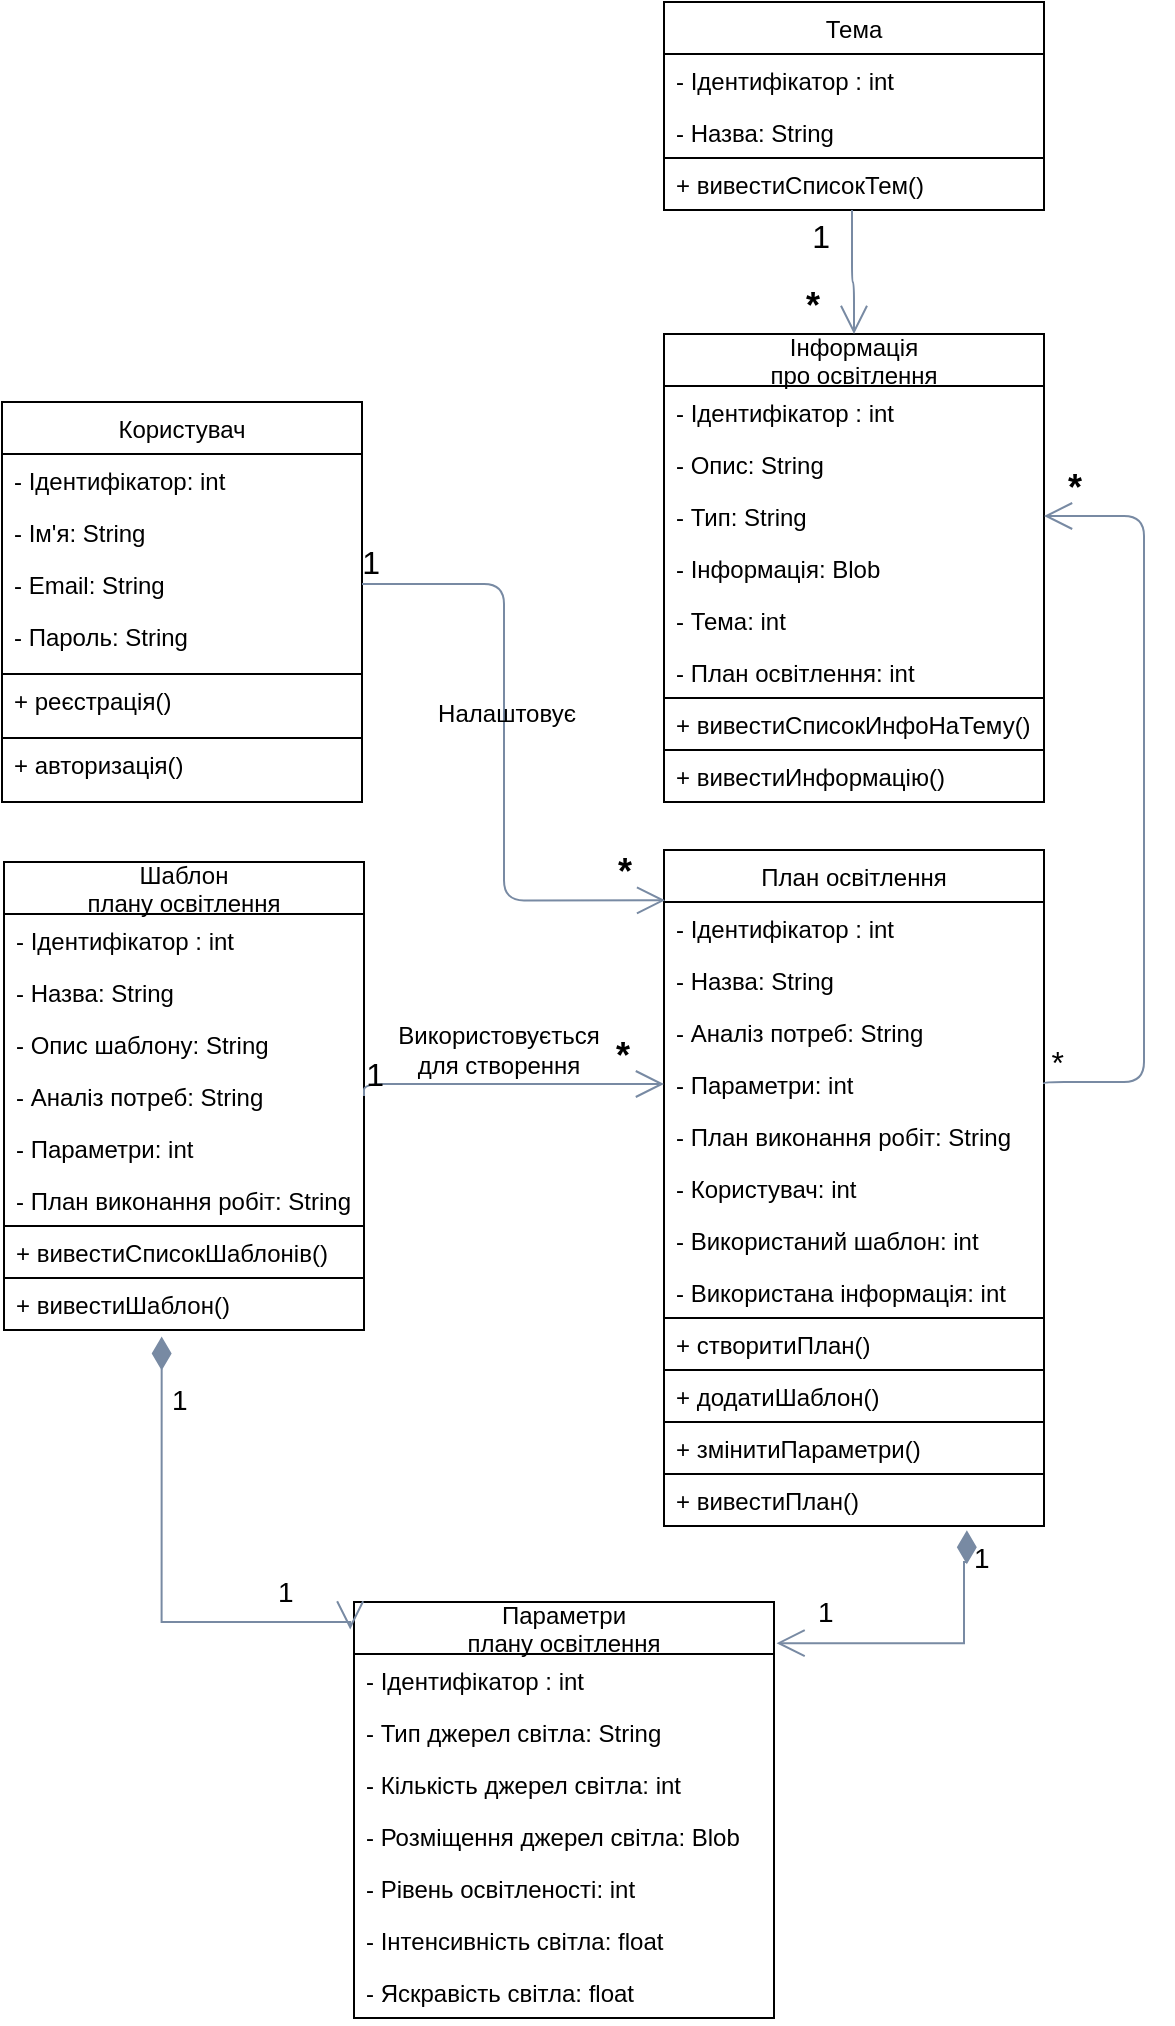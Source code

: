<mxfile version="18.1.3" type="device"><diagram id="mCyr1kptdM3YggUfpTlr" name="Page-1"><mxGraphModel dx="1103" dy="2892" grid="1" gridSize="10" guides="1" tooltips="1" connect="1" arrows="1" fold="1" page="1" pageScale="1" pageWidth="850" pageHeight="1100" math="0" shadow="0"><root><mxCell id="0"/><mxCell id="1" parent="0"/><mxCell id="kBb_zyZONv44X_FsZzfo-1" value="Користувач" style="swimlane;fontStyle=0;childLayout=stackLayout;horizontal=1;startSize=26;fillColor=none;horizontalStack=0;resizeParent=1;resizeParentMax=0;resizeLast=0;collapsible=1;marginBottom=0;labelBackgroundColor=none;strokeColor=#000000;fontColor=#000000;labelBorderColor=none;fontSize=12;" parent="1" vertex="1"><mxGeometry x="39" y="-970" width="180" height="200" as="geometry"><mxRectangle x="39" y="-940" width="100" height="26" as="alternateBounds"/></mxGeometry></mxCell><mxCell id="vPxxMTzuVtWgM0vGHlN2-1" value="- Ідентифікатор: int" style="text;strokeColor=none;fillColor=none;align=left;verticalAlign=top;spacingLeft=4;spacingRight=4;overflow=hidden;rotatable=0;points=[[0,0.5],[1,0.5]];portConstraint=eastwest;labelBackgroundColor=none;fontColor=#000000;labelBorderColor=none;" vertex="1" parent="kBb_zyZONv44X_FsZzfo-1"><mxGeometry y="26" width="180" height="26" as="geometry"/></mxCell><mxCell id="kBb_zyZONv44X_FsZzfo-2" value="- Ім'я: String" style="text;strokeColor=none;fillColor=none;align=left;verticalAlign=top;spacingLeft=4;spacingRight=4;overflow=hidden;rotatable=0;points=[[0,0.5],[1,0.5]];portConstraint=eastwest;labelBackgroundColor=none;fontColor=#000000;labelBorderColor=none;" parent="kBb_zyZONv44X_FsZzfo-1" vertex="1"><mxGeometry y="52" width="180" height="26" as="geometry"/></mxCell><mxCell id="kBb_zyZONv44X_FsZzfo-18" value="- Email: String" style="text;strokeColor=none;fillColor=none;align=left;verticalAlign=top;spacingLeft=4;spacingRight=4;overflow=hidden;rotatable=0;points=[[0,0.5],[1,0.5]];portConstraint=eastwest;labelBackgroundColor=none;fontColor=#000000;labelBorderColor=none;" parent="kBb_zyZONv44X_FsZzfo-1" vertex="1"><mxGeometry y="78" width="180" height="26" as="geometry"/></mxCell><mxCell id="kBb_zyZONv44X_FsZzfo-3" value="- Пароль: String" style="text;strokeColor=none;fillColor=none;align=left;verticalAlign=top;spacingLeft=4;spacingRight=4;overflow=hidden;rotatable=0;points=[[0,0.5],[1,0.5]];portConstraint=eastwest;labelBackgroundColor=none;fontColor=#000000;labelBorderColor=none;" parent="kBb_zyZONv44X_FsZzfo-1" vertex="1"><mxGeometry y="104" width="180" height="32" as="geometry"/></mxCell><mxCell id="tKEXP2uD-NA2QG5ewY0W-3" value="+ реєстрація()" style="text;strokeColor=default;fillColor=none;align=left;verticalAlign=top;spacingLeft=4;spacingRight=4;overflow=hidden;rotatable=0;points=[[0,0.5],[1,0.5]];portConstraint=eastwest;labelBackgroundColor=none;fontColor=#000000;labelBorderColor=none;" parent="kBb_zyZONv44X_FsZzfo-1" vertex="1"><mxGeometry y="136" width="180" height="32" as="geometry"/></mxCell><mxCell id="tKEXP2uD-NA2QG5ewY0W-4" value="+ авторизація()" style="text;strokeColor=none;fillColor=none;align=left;verticalAlign=top;spacingLeft=4;spacingRight=4;overflow=hidden;rotatable=0;points=[[0,0.5],[1,0.5]];portConstraint=eastwest;labelBackgroundColor=none;fontColor=#000000;labelBorderColor=none;fontSize=12;" parent="kBb_zyZONv44X_FsZzfo-1" vertex="1"><mxGeometry y="168" width="180" height="32" as="geometry"/></mxCell><mxCell id="kBb_zyZONv44X_FsZzfo-8" value="Тема" style="swimlane;fontStyle=0;childLayout=stackLayout;horizontal=1;startSize=26;fillColor=none;horizontalStack=0;resizeParent=1;resizeParentMax=0;resizeLast=0;collapsible=1;marginBottom=0;labelBackgroundColor=none;strokeColor=#000000;fontColor=#000000;labelBorderColor=none;" parent="1" vertex="1"><mxGeometry x="370" y="-1170" width="190" height="104" as="geometry"/></mxCell><mxCell id="vPxxMTzuVtWgM0vGHlN2-6" value="- Ідентифікатор : int" style="text;strokeColor=none;fillColor=none;align=left;verticalAlign=top;spacingLeft=4;spacingRight=4;overflow=hidden;rotatable=0;points=[[0,0.5],[1,0.5]];portConstraint=eastwest;labelBackgroundColor=none;fontColor=#000000;labelBorderColor=none;" vertex="1" parent="kBb_zyZONv44X_FsZzfo-8"><mxGeometry y="26" width="190" height="26" as="geometry"/></mxCell><mxCell id="kBb_zyZONv44X_FsZzfo-9" value="- Назва: String" style="text;strokeColor=none;fillColor=none;align=left;verticalAlign=top;spacingLeft=4;spacingRight=4;overflow=hidden;rotatable=0;points=[[0,0.5],[1,0.5]];portConstraint=eastwest;labelBackgroundColor=none;fontColor=#000000;labelBorderColor=none;" parent="kBb_zyZONv44X_FsZzfo-8" vertex="1"><mxGeometry y="52" width="190" height="26" as="geometry"/></mxCell><mxCell id="tKEXP2uD-NA2QG5ewY0W-10" value="+ вивестиСписокТем()" style="text;strokeColor=default;fillColor=none;align=left;verticalAlign=top;spacingLeft=4;spacingRight=4;overflow=hidden;rotatable=0;points=[[0,0.5],[1,0.5]];portConstraint=eastwest;labelBackgroundColor=none;fontColor=#000000;labelBorderColor=none;" parent="kBb_zyZONv44X_FsZzfo-8" vertex="1"><mxGeometry y="78" width="190" height="26" as="geometry"/></mxCell><mxCell id="kBb_zyZONv44X_FsZzfo-12" value="Інформація&#10;про освітлення" style="swimlane;fontStyle=0;childLayout=stackLayout;horizontal=1;startSize=26;fillColor=none;horizontalStack=0;resizeParent=1;resizeParentMax=0;resizeLast=0;collapsible=1;marginBottom=0;labelBackgroundColor=none;strokeColor=#000000;fontColor=#000000;labelBorderColor=none;" parent="1" vertex="1"><mxGeometry x="370" y="-1004" width="190" height="234" as="geometry"/></mxCell><mxCell id="vPxxMTzuVtWgM0vGHlN2-5" value="- Ідентифікатор : int" style="text;strokeColor=none;fillColor=none;align=left;verticalAlign=top;spacingLeft=4;spacingRight=4;overflow=hidden;rotatable=0;points=[[0,0.5],[1,0.5]];portConstraint=eastwest;labelBackgroundColor=none;fontColor=#000000;labelBorderColor=none;" vertex="1" parent="kBb_zyZONv44X_FsZzfo-12"><mxGeometry y="26" width="190" height="26" as="geometry"/></mxCell><mxCell id="kBb_zyZONv44X_FsZzfo-13" value="- Опис: String" style="text;strokeColor=none;fillColor=none;align=left;verticalAlign=top;spacingLeft=4;spacingRight=4;overflow=hidden;rotatable=0;points=[[0,0.5],[1,0.5]];portConstraint=eastwest;labelBackgroundColor=none;fontColor=#000000;labelBorderColor=none;" parent="kBb_zyZONv44X_FsZzfo-12" vertex="1"><mxGeometry y="52" width="190" height="26" as="geometry"/></mxCell><mxCell id="kBb_zyZONv44X_FsZzfo-14" value="- Тип: String" style="text;strokeColor=none;fillColor=none;align=left;verticalAlign=top;spacingLeft=4;spacingRight=4;overflow=hidden;rotatable=0;points=[[0,0.5],[1,0.5]];portConstraint=eastwest;labelBackgroundColor=none;fontColor=#000000;labelBorderColor=none;" parent="kBb_zyZONv44X_FsZzfo-12" vertex="1"><mxGeometry y="78" width="190" height="26" as="geometry"/></mxCell><mxCell id="kBb_zyZONv44X_FsZzfo-17" value="- Інформація: Blob" style="text;strokeColor=none;fillColor=none;align=left;verticalAlign=top;spacingLeft=4;spacingRight=4;overflow=hidden;rotatable=0;points=[[0,0.5],[1,0.5]];portConstraint=eastwest;labelBackgroundColor=none;fontColor=#000000;labelBorderColor=none;" parent="kBb_zyZONv44X_FsZzfo-12" vertex="1"><mxGeometry y="104" width="190" height="26" as="geometry"/></mxCell><mxCell id="K3tx2_nkMRzldhXSgTCc-22" value="- Тема: int" style="text;strokeColor=none;fillColor=none;align=left;verticalAlign=top;spacingLeft=4;spacingRight=4;overflow=hidden;rotatable=0;points=[[0,0.5],[1,0.5]];portConstraint=eastwest;labelBackgroundColor=none;fontColor=#000000;labelBorderColor=none;" parent="kBb_zyZONv44X_FsZzfo-12" vertex="1"><mxGeometry y="130" width="190" height="26" as="geometry"/></mxCell><mxCell id="vPxxMTzuVtWgM0vGHlN2-8" value="- План освітлення: int" style="text;strokeColor=none;fillColor=none;align=left;verticalAlign=top;spacingLeft=4;spacingRight=4;overflow=hidden;rotatable=0;points=[[0,0.5],[1,0.5]];portConstraint=eastwest;labelBackgroundColor=none;fontColor=#000000;labelBorderColor=none;" vertex="1" parent="kBb_zyZONv44X_FsZzfo-12"><mxGeometry y="156" width="190" height="26" as="geometry"/></mxCell><mxCell id="tKEXP2uD-NA2QG5ewY0W-11" value="+ вивестиСписокИнфоНаТему()" style="text;strokeColor=default;fillColor=none;align=left;verticalAlign=top;spacingLeft=4;spacingRight=4;overflow=hidden;rotatable=0;points=[[0,0.5],[1,0.5]];portConstraint=eastwest;labelBackgroundColor=none;fontColor=#000000;labelBorderColor=none;" parent="kBb_zyZONv44X_FsZzfo-12" vertex="1"><mxGeometry y="182" width="190" height="26" as="geometry"/></mxCell><mxCell id="tKEXP2uD-NA2QG5ewY0W-12" value="+ вивестиИнформацію()" style="text;strokeColor=none;fillColor=none;align=left;verticalAlign=top;spacingLeft=4;spacingRight=4;overflow=hidden;rotatable=0;points=[[0,0.5],[1,0.5]];portConstraint=eastwest;labelBackgroundColor=none;fontColor=#000000;labelBorderColor=none;" parent="kBb_zyZONv44X_FsZzfo-12" vertex="1"><mxGeometry y="208" width="190" height="26" as="geometry"/></mxCell><mxCell id="kBb_zyZONv44X_FsZzfo-34" value="Шаблон &#10;плану освітлення" style="swimlane;fontStyle=0;childLayout=stackLayout;horizontal=1;startSize=26;fillColor=none;horizontalStack=0;resizeParent=1;resizeParentMax=0;resizeLast=0;collapsible=1;marginBottom=0;labelBackgroundColor=none;strokeColor=#000000;fontColor=#000000;labelBorderColor=none;" parent="1" vertex="1"><mxGeometry x="40" y="-740" width="180" height="234" as="geometry"/></mxCell><mxCell id="vPxxMTzuVtWgM0vGHlN2-2" value="- Ідентифікатор : int" style="text;strokeColor=none;fillColor=none;align=left;verticalAlign=top;spacingLeft=4;spacingRight=4;overflow=hidden;rotatable=0;points=[[0,0.5],[1,0.5]];portConstraint=eastwest;labelBackgroundColor=none;fontColor=#000000;labelBorderColor=none;" vertex="1" parent="kBb_zyZONv44X_FsZzfo-34"><mxGeometry y="26" width="180" height="26" as="geometry"/></mxCell><mxCell id="kBb_zyZONv44X_FsZzfo-35" value="- Назва: String" style="text;strokeColor=none;fillColor=none;align=left;verticalAlign=top;spacingLeft=4;spacingRight=4;overflow=hidden;rotatable=0;points=[[0,0.5],[1,0.5]];portConstraint=eastwest;labelBackgroundColor=none;fontColor=#000000;labelBorderColor=none;" parent="kBb_zyZONv44X_FsZzfo-34" vertex="1"><mxGeometry y="52" width="180" height="26" as="geometry"/></mxCell><mxCell id="3PgF4tFIpFOVP06WHlFZ-2" value="- Опис шаблону: String" style="text;strokeColor=none;fillColor=none;align=left;verticalAlign=top;spacingLeft=4;spacingRight=4;overflow=hidden;rotatable=0;points=[[0,0.5],[1,0.5]];portConstraint=eastwest;labelBackgroundColor=none;fontColor=#000000;labelBorderColor=none;" parent="kBb_zyZONv44X_FsZzfo-34" vertex="1"><mxGeometry y="78" width="180" height="26" as="geometry"/></mxCell><mxCell id="3PgF4tFIpFOVP06WHlFZ-15" value="- Аналіз потреб: String" style="text;strokeColor=none;fillColor=none;align=left;verticalAlign=top;spacingLeft=4;spacingRight=4;overflow=hidden;rotatable=0;points=[[0,0.5],[1,0.5]];portConstraint=eastwest;labelBackgroundColor=none;fontColor=#000000;labelBorderColor=none;" parent="kBb_zyZONv44X_FsZzfo-34" vertex="1"><mxGeometry y="104" width="180" height="26" as="geometry"/></mxCell><mxCell id="3PgF4tFIpFOVP06WHlFZ-26" value="- Параметри: int" style="text;strokeColor=none;fillColor=none;align=left;verticalAlign=top;spacingLeft=4;spacingRight=4;overflow=hidden;rotatable=0;points=[[0,0.5],[1,0.5]];portConstraint=eastwest;labelBackgroundColor=none;fontColor=#000000;labelBorderColor=none;" parent="kBb_zyZONv44X_FsZzfo-34" vertex="1"><mxGeometry y="130" width="180" height="26" as="geometry"/></mxCell><mxCell id="3PgF4tFIpFOVP06WHlFZ-16" value="- План виконання робіт: String" style="text;strokeColor=none;fillColor=none;align=left;verticalAlign=top;spacingLeft=4;spacingRight=4;overflow=hidden;rotatable=0;points=[[0,0.5],[1,0.5]];portConstraint=eastwest;labelBackgroundColor=none;fontColor=#000000;labelBorderColor=none;" parent="kBb_zyZONv44X_FsZzfo-34" vertex="1"><mxGeometry y="156" width="180" height="26" as="geometry"/></mxCell><mxCell id="tKEXP2uD-NA2QG5ewY0W-13" value="+ вивестиСписокШаблонів()" style="text;strokeColor=default;fillColor=none;align=left;verticalAlign=top;spacingLeft=4;spacingRight=4;overflow=hidden;rotatable=0;points=[[0,0.5],[1,0.5]];portConstraint=eastwest;labelBackgroundColor=none;fontColor=#000000;labelBorderColor=none;" parent="kBb_zyZONv44X_FsZzfo-34" vertex="1"><mxGeometry y="182" width="180" height="26" as="geometry"/></mxCell><mxCell id="tKEXP2uD-NA2QG5ewY0W-19" value="+ вивестиШаблон()" style="text;strokeColor=default;fillColor=none;align=left;verticalAlign=top;spacingLeft=4;spacingRight=4;overflow=hidden;rotatable=0;points=[[0,0.5],[1,0.5]];portConstraint=eastwest;labelBackgroundColor=none;fontColor=#000000;labelBorderColor=none;" parent="kBb_zyZONv44X_FsZzfo-34" vertex="1"><mxGeometry y="208" width="180" height="26" as="geometry"/></mxCell><mxCell id="kBb_zyZONv44X_FsZzfo-37" value="План освітлення" style="swimlane;fontStyle=0;childLayout=stackLayout;horizontal=1;startSize=26;fillColor=none;horizontalStack=0;resizeParent=1;resizeParentMax=0;resizeLast=0;collapsible=1;marginBottom=0;labelBackgroundColor=none;strokeColor=#000000;fontColor=#000000;labelBorderColor=none;" parent="1" vertex="1"><mxGeometry x="370" y="-746" width="190" height="338" as="geometry"/></mxCell><mxCell id="vPxxMTzuVtWgM0vGHlN2-4" value="- Ідентифікатор : int" style="text;strokeColor=none;fillColor=none;align=left;verticalAlign=top;spacingLeft=4;spacingRight=4;overflow=hidden;rotatable=0;points=[[0,0.5],[1,0.5]];portConstraint=eastwest;labelBackgroundColor=none;fontColor=#000000;labelBorderColor=none;" vertex="1" parent="kBb_zyZONv44X_FsZzfo-37"><mxGeometry y="26" width="190" height="26" as="geometry"/></mxCell><mxCell id="kBb_zyZONv44X_FsZzfo-38" value="- Назва: String" style="text;strokeColor=none;fillColor=none;align=left;verticalAlign=top;spacingLeft=4;spacingRight=4;overflow=hidden;rotatable=0;points=[[0,0.5],[1,0.5]];portConstraint=eastwest;labelBackgroundColor=none;fontColor=#000000;labelBorderColor=none;" parent="kBb_zyZONv44X_FsZzfo-37" vertex="1"><mxGeometry y="52" width="190" height="26" as="geometry"/></mxCell><mxCell id="kBb_zyZONv44X_FsZzfo-39" value="- Аналіз потреб: String" style="text;strokeColor=none;fillColor=none;align=left;verticalAlign=top;spacingLeft=4;spacingRight=4;overflow=hidden;rotatable=0;points=[[0,0.5],[1,0.5]];portConstraint=eastwest;labelBackgroundColor=none;fontColor=#000000;labelBorderColor=none;" parent="kBb_zyZONv44X_FsZzfo-37" vertex="1"><mxGeometry y="78" width="190" height="26" as="geometry"/></mxCell><mxCell id="3PgF4tFIpFOVP06WHlFZ-27" value="- Параметри: int" style="text;strokeColor=none;fillColor=none;align=left;verticalAlign=top;spacingLeft=4;spacingRight=4;overflow=hidden;rotatable=0;points=[[0,0.5],[1,0.5]];portConstraint=eastwest;labelBackgroundColor=none;fontColor=#000000;labelBorderColor=none;" parent="kBb_zyZONv44X_FsZzfo-37" vertex="1"><mxGeometry y="104" width="190" height="26" as="geometry"/></mxCell><mxCell id="3PgF4tFIpFOVP06WHlFZ-19" value="- План виконання робіт: String" style="text;strokeColor=none;fillColor=none;align=left;verticalAlign=top;spacingLeft=4;spacingRight=4;overflow=hidden;rotatable=0;points=[[0,0.5],[1,0.5]];portConstraint=eastwest;labelBackgroundColor=none;fontColor=#000000;labelBorderColor=none;" parent="kBb_zyZONv44X_FsZzfo-37" vertex="1"><mxGeometry y="130" width="190" height="26" as="geometry"/></mxCell><mxCell id="vPxxMTzuVtWgM0vGHlN2-7" value="- Користувач: int" style="text;strokeColor=none;fillColor=none;align=left;verticalAlign=top;spacingLeft=4;spacingRight=4;overflow=hidden;rotatable=0;points=[[0,0.5],[1,0.5]];portConstraint=eastwest;labelBackgroundColor=none;fontColor=#000000;labelBorderColor=none;" vertex="1" parent="kBb_zyZONv44X_FsZzfo-37"><mxGeometry y="156" width="190" height="26" as="geometry"/></mxCell><mxCell id="K3tx2_nkMRzldhXSgTCc-9" value="- Використаний шаблон: int" style="text;strokeColor=none;fillColor=none;align=left;verticalAlign=top;spacingLeft=4;spacingRight=4;overflow=hidden;rotatable=0;points=[[0,0.5],[1,0.5]];portConstraint=eastwest;labelBackgroundColor=none;fontColor=#000000;labelBorderColor=none;" parent="kBb_zyZONv44X_FsZzfo-37" vertex="1"><mxGeometry y="182" width="190" height="26" as="geometry"/></mxCell><mxCell id="K3tx2_nkMRzldhXSgTCc-21" value="- Використана інформація: int" style="text;strokeColor=none;fillColor=none;align=left;verticalAlign=top;spacingLeft=4;spacingRight=4;overflow=hidden;rotatable=0;points=[[0,0.5],[1,0.5]];portConstraint=eastwest;labelBackgroundColor=none;fontColor=#000000;labelBorderColor=none;" parent="kBb_zyZONv44X_FsZzfo-37" vertex="1"><mxGeometry y="208" width="190" height="26" as="geometry"/></mxCell><mxCell id="tKEXP2uD-NA2QG5ewY0W-14" value="+ створитиПлан()" style="text;strokeColor=default;fillColor=none;align=left;verticalAlign=top;spacingLeft=4;spacingRight=4;overflow=hidden;rotatable=0;points=[[0,0.5],[1,0.5]];portConstraint=eastwest;labelBackgroundColor=none;fontColor=#000000;labelBorderColor=none;" parent="kBb_zyZONv44X_FsZzfo-37" vertex="1"><mxGeometry y="234" width="190" height="26" as="geometry"/></mxCell><mxCell id="tKEXP2uD-NA2QG5ewY0W-17" value="+ додатиШаблон()" style="text;strokeColor=default;fillColor=none;align=left;verticalAlign=top;spacingLeft=4;spacingRight=4;overflow=hidden;rotatable=0;points=[[0,0.5],[1,0.5]];portConstraint=eastwest;labelBackgroundColor=none;fontColor=#000000;labelBorderColor=none;" parent="kBb_zyZONv44X_FsZzfo-37" vertex="1"><mxGeometry y="260" width="190" height="26" as="geometry"/></mxCell><mxCell id="tKEXP2uD-NA2QG5ewY0W-20" value="+ змінитиПараметри()" style="text;strokeColor=default;fillColor=none;align=left;verticalAlign=top;spacingLeft=4;spacingRight=4;overflow=hidden;rotatable=0;points=[[0,0.5],[1,0.5]];portConstraint=eastwest;labelBackgroundColor=none;fontColor=#000000;labelBorderColor=none;" parent="kBb_zyZONv44X_FsZzfo-37" vertex="1"><mxGeometry y="286" width="190" height="26" as="geometry"/></mxCell><mxCell id="tKEXP2uD-NA2QG5ewY0W-21" value="+ вивестиПлан()" style="text;strokeColor=default;fillColor=none;align=left;verticalAlign=top;spacingLeft=4;spacingRight=4;overflow=hidden;rotatable=0;points=[[0,0.5],[1,0.5]];portConstraint=eastwest;labelBackgroundColor=none;fontColor=#000000;labelBorderColor=none;" parent="kBb_zyZONv44X_FsZzfo-37" vertex="1"><mxGeometry y="312" width="190" height="26" as="geometry"/></mxCell><mxCell id="K3tx2_nkMRzldhXSgTCc-1" value="Параметри &#10;плану освітлення" style="swimlane;fontStyle=0;childLayout=stackLayout;horizontal=1;startSize=26;fillColor=none;horizontalStack=0;resizeParent=1;resizeParentMax=0;resizeLast=0;collapsible=1;marginBottom=0;labelBackgroundColor=none;strokeColor=#000000;fontColor=#000000;labelBorderColor=none;" parent="1" vertex="1"><mxGeometry x="215" y="-370" width="210" height="208" as="geometry"/></mxCell><mxCell id="vPxxMTzuVtWgM0vGHlN2-3" value="- Ідентифікатор : int" style="text;strokeColor=none;fillColor=none;align=left;verticalAlign=top;spacingLeft=4;spacingRight=4;overflow=hidden;rotatable=0;points=[[0,0.5],[1,0.5]];portConstraint=eastwest;labelBackgroundColor=none;fontColor=#000000;labelBorderColor=none;" vertex="1" parent="K3tx2_nkMRzldhXSgTCc-1"><mxGeometry y="26" width="210" height="26" as="geometry"/></mxCell><mxCell id="K3tx2_nkMRzldhXSgTCc-6" value="- Тип джерел світла: String" style="text;strokeColor=none;fillColor=none;align=left;verticalAlign=top;spacingLeft=4;spacingRight=4;overflow=hidden;rotatable=0;points=[[0,0.5],[1,0.5]];portConstraint=eastwest;labelBackgroundColor=none;fontColor=#000000;labelBorderColor=none;" parent="K3tx2_nkMRzldhXSgTCc-1" vertex="1"><mxGeometry y="52" width="210" height="26" as="geometry"/></mxCell><mxCell id="K3tx2_nkMRzldhXSgTCc-5" value="- Кількість джерел світла: int" style="text;strokeColor=none;fillColor=none;align=left;verticalAlign=top;spacingLeft=4;spacingRight=4;overflow=hidden;rotatable=0;points=[[0,0.5],[1,0.5]];portConstraint=eastwest;labelBackgroundColor=none;fontColor=#000000;labelBorderColor=none;" parent="K3tx2_nkMRzldhXSgTCc-1" vertex="1"><mxGeometry y="78" width="210" height="26" as="geometry"/></mxCell><mxCell id="K3tx2_nkMRzldhXSgTCc-7" value="- Розміщення джерел світла: Blob" style="text;strokeColor=none;fillColor=none;align=left;verticalAlign=top;spacingLeft=4;spacingRight=4;overflow=hidden;rotatable=0;points=[[0,0.5],[1,0.5]];portConstraint=eastwest;labelBackgroundColor=none;fontColor=#000000;labelBorderColor=none;" parent="K3tx2_nkMRzldhXSgTCc-1" vertex="1"><mxGeometry y="104" width="210" height="26" as="geometry"/></mxCell><mxCell id="K3tx2_nkMRzldhXSgTCc-4" value="- Рівень освітленості: int" style="text;strokeColor=none;fillColor=none;align=left;verticalAlign=top;spacingLeft=4;spacingRight=4;overflow=hidden;rotatable=0;points=[[0,0.5],[1,0.5]];portConstraint=eastwest;labelBackgroundColor=none;fontColor=#000000;labelBorderColor=none;" parent="K3tx2_nkMRzldhXSgTCc-1" vertex="1"><mxGeometry y="130" width="210" height="26" as="geometry"/></mxCell><mxCell id="K3tx2_nkMRzldhXSgTCc-2" value="- Інтенсивність світла: float" style="text;strokeColor=none;fillColor=none;align=left;verticalAlign=top;spacingLeft=4;spacingRight=4;overflow=hidden;rotatable=0;points=[[0,0.5],[1,0.5]];portConstraint=eastwest;labelBackgroundColor=none;fontColor=#000000;labelBorderColor=none;" parent="K3tx2_nkMRzldhXSgTCc-1" vertex="1"><mxGeometry y="156" width="210" height="26" as="geometry"/></mxCell><mxCell id="K3tx2_nkMRzldhXSgTCc-3" value="- Яскравість світла: float" style="text;strokeColor=none;fillColor=none;align=left;verticalAlign=top;spacingLeft=4;spacingRight=4;overflow=hidden;rotatable=0;points=[[0,0.5],[1,0.5]];portConstraint=eastwest;labelBackgroundColor=none;fontColor=#000000;labelBorderColor=none;" parent="K3tx2_nkMRzldhXSgTCc-1" vertex="1"><mxGeometry y="182" width="210" height="26" as="geometry"/></mxCell><mxCell id="K3tx2_nkMRzldhXSgTCc-10" value="" style="endArrow=none;html=1;startSize=12;startArrow=open;startFill=0;edgeStyle=orthogonalEdgeStyle;exitX=0;exitY=0.5;exitDx=0;exitDy=0;fontSize=12;labelBackgroundColor=none;strokeColor=#788AA3;fontColor=#000000;labelBorderColor=none;entryX=1;entryY=0.5;entryDx=0;entryDy=0;" parent="1" source="3PgF4tFIpFOVP06WHlFZ-27" target="3PgF4tFIpFOVP06WHlFZ-15" edge="1"><mxGeometry relative="1" as="geometry"><mxPoint x="360" y="-520" as="sourcePoint"/><mxPoint x="230" y="-629" as="targetPoint"/><Array as="points"><mxPoint x="220" y="-629"/></Array></mxGeometry></mxCell><mxCell id="K3tx2_nkMRzldhXSgTCc-11" value="*" style="edgeLabel;resizable=0;html=1;align=left;verticalAlign=bottom;fontSize=18;fontStyle=1;labelBackgroundColor=none;fontColor=#000000;labelBorderColor=none;" parent="K3tx2_nkMRzldhXSgTCc-10" connectable="0" vertex="1"><mxGeometry x="-1" relative="1" as="geometry"><mxPoint x="-26" y="-1" as="offset"/></mxGeometry></mxCell><mxCell id="K3tx2_nkMRzldhXSgTCc-12" value="1" style="edgeLabel;resizable=0;html=1;align=right;verticalAlign=bottom;fontSize=16;fontStyle=0;labelBackgroundColor=none;fontColor=#000000;labelBorderColor=none;" parent="K3tx2_nkMRzldhXSgTCc-10" connectable="0" vertex="1"><mxGeometry x="1" relative="1" as="geometry"><mxPoint x="10" as="offset"/></mxGeometry></mxCell><mxCell id="K3tx2_nkMRzldhXSgTCc-13" value="Використовується &lt;br&gt;для створення" style="edgeLabel;html=1;align=center;verticalAlign=middle;resizable=0;points=[];fontSize=12;labelBackgroundColor=none;fontColor=#000000;labelBorderColor=none;" parent="K3tx2_nkMRzldhXSgTCc-10" connectable="0" vertex="1"><mxGeometry x="0.066" y="-1" relative="1" as="geometry"><mxPoint y="-16" as="offset"/></mxGeometry></mxCell><mxCell id="K3tx2_nkMRzldhXSgTCc-15" value="" style="endArrow=none;html=1;startSize=12;startArrow=open;startFill=0;edgeStyle=orthogonalEdgeStyle;entryX=1;entryY=0.5;entryDx=0;entryDy=0;fontSize=12;exitX=0.003;exitY=-0.032;exitDx=0;exitDy=0;exitPerimeter=0;labelBackgroundColor=none;strokeColor=#788AA3;fontColor=#000000;labelBorderColor=none;" parent="1" source="vPxxMTzuVtWgM0vGHlN2-4" target="kBb_zyZONv44X_FsZzfo-18" edge="1"><mxGeometry relative="1" as="geometry"><mxPoint x="350" y="-704" as="sourcePoint"/><mxPoint x="230" y="-770" as="targetPoint"/><Array as="points"><mxPoint x="290" y="-721"/><mxPoint x="290" y="-879"/></Array></mxGeometry></mxCell><mxCell id="K3tx2_nkMRzldhXSgTCc-16" value="*" style="edgeLabel;resizable=0;html=1;align=left;verticalAlign=bottom;fontSize=18;fontStyle=1;labelBackgroundColor=none;fontColor=#000000;labelBorderColor=none;" parent="K3tx2_nkMRzldhXSgTCc-15" connectable="0" vertex="1"><mxGeometry x="-1" relative="1" as="geometry"><mxPoint x="-26" y="-1" as="offset"/></mxGeometry></mxCell><mxCell id="K3tx2_nkMRzldhXSgTCc-17" value="1" style="edgeLabel;resizable=0;html=1;align=right;verticalAlign=bottom;fontSize=16;fontStyle=0;labelBackgroundColor=none;fontColor=#000000;labelBorderColor=none;" parent="K3tx2_nkMRzldhXSgTCc-15" connectable="0" vertex="1"><mxGeometry x="1" relative="1" as="geometry"><mxPoint x="10" as="offset"/></mxGeometry></mxCell><mxCell id="K3tx2_nkMRzldhXSgTCc-18" value="Налаштовує" style="edgeLabel;html=1;align=center;verticalAlign=middle;resizable=0;points=[];fontSize=12;labelBackgroundColor=none;fontColor=#000000;labelBorderColor=none;" parent="K3tx2_nkMRzldhXSgTCc-15" connectable="0" vertex="1"><mxGeometry x="0.066" y="-1" relative="1" as="geometry"><mxPoint y="-9" as="offset"/></mxGeometry></mxCell><mxCell id="K3tx2_nkMRzldhXSgTCc-25" value="1" style="endArrow=open;html=1;endSize=12;startArrow=diamondThin;startSize=14;startFill=1;edgeStyle=orthogonalEdgeStyle;align=left;verticalAlign=bottom;rounded=0;fontSize=14;labelBackgroundColor=none;strokeColor=#788AA3;fontColor=#000000;labelBorderColor=none;entryX=-0.009;entryY=0.066;entryDx=0;entryDy=0;entryPerimeter=0;exitX=0.438;exitY=1.127;exitDx=0;exitDy=0;exitPerimeter=0;" parent="1" source="tKEXP2uD-NA2QG5ewY0W-19" target="K3tx2_nkMRzldhXSgTCc-1" edge="1"><mxGeometry x="-0.648" y="3" relative="1" as="geometry"><mxPoint x="30" y="-450" as="sourcePoint"/><mxPoint x="206" y="-506" as="targetPoint"/><Array as="points"><mxPoint x="119" y="-360"/><mxPoint x="213" y="-360"/></Array><mxPoint as="offset"/></mxGeometry></mxCell><mxCell id="K3tx2_nkMRzldhXSgTCc-27" value="&lt;span style=&quot;font-family: Helvetica; font-size: 14px; font-style: normal; font-variant-ligatures: normal; font-variant-caps: normal; font-weight: 400; letter-spacing: normal; orphans: 2; text-align: left; text-indent: 0px; text-transform: none; widows: 2; word-spacing: 0px; -webkit-text-stroke-width: 0px; background-color: rgb(255, 255, 255); text-decoration-thickness: initial; text-decoration-style: initial; text-decoration-color: initial; float: none; display: inline !important;&quot;&gt;1&lt;/span&gt;" style="text;whiteSpace=wrap;html=1;labelBackgroundColor=none;fontColor=#000000;labelBorderColor=none;" parent="1" vertex="1"><mxGeometry x="175" y="-390" width="40" height="40" as="geometry"/></mxCell><mxCell id="K3tx2_nkMRzldhXSgTCc-28" value="1" style="endArrow=open;html=1;endSize=12;startArrow=diamondThin;startSize=14;startFill=1;edgeStyle=orthogonalEdgeStyle;align=left;verticalAlign=bottom;rounded=0;fontSize=14;entryX=1.006;entryY=0.099;entryDx=0;entryDy=0;entryPerimeter=0;endFill=1;labelBackgroundColor=none;strokeColor=#788AA3;fontColor=#000000;labelBorderColor=none;exitX=0.797;exitY=1.084;exitDx=0;exitDy=0;exitPerimeter=0;" parent="1" source="tKEXP2uD-NA2QG5ewY0W-21" target="K3tx2_nkMRzldhXSgTCc-1" edge="1"><mxGeometry x="-0.654" y="3" relative="1" as="geometry"><mxPoint x="620" y="-390" as="sourcePoint"/><mxPoint x="216" y="-496" as="targetPoint"/><Array as="points"><mxPoint x="521" y="-390"/><mxPoint x="520" y="-390"/><mxPoint x="520" y="-349"/></Array><mxPoint as="offset"/></mxGeometry></mxCell><mxCell id="K3tx2_nkMRzldhXSgTCc-31" value="&lt;span style=&quot;font-family: Helvetica; font-size: 14px; font-style: normal; font-variant-ligatures: normal; font-variant-caps: normal; font-weight: 400; letter-spacing: normal; orphans: 2; text-align: left; text-indent: 0px; text-transform: none; widows: 2; word-spacing: 0px; -webkit-text-stroke-width: 0px; background-color: rgb(255, 255, 255); text-decoration-thickness: initial; text-decoration-style: initial; text-decoration-color: initial; float: none; display: inline !important;&quot;&gt;1&lt;/span&gt;" style="text;whiteSpace=wrap;html=1;labelBackgroundColor=none;fontColor=#000000;labelBorderColor=none;" parent="1" vertex="1"><mxGeometry x="445" y="-380" width="40" height="40" as="geometry"/></mxCell><mxCell id="K3tx2_nkMRzldhXSgTCc-32" value="" style="endArrow=none;html=1;startSize=12;startArrow=open;startFill=0;edgeStyle=orthogonalEdgeStyle;entryX=1;entryY=0.5;entryDx=0;entryDy=0;fontSize=12;exitX=1;exitY=0.5;exitDx=0;exitDy=0;labelBackgroundColor=none;strokeColor=#788AA3;fontColor=#000000;labelBorderColor=none;" parent="1" source="kBb_zyZONv44X_FsZzfo-14" target="3PgF4tFIpFOVP06WHlFZ-27" edge="1"><mxGeometry relative="1" as="geometry"><mxPoint x="690" y="-680" as="sourcePoint"/><mxPoint x="830" y="-612" as="targetPoint"/><Array as="points"><mxPoint x="610" y="-913"/><mxPoint x="610" y="-630"/></Array></mxGeometry></mxCell><mxCell id="K3tx2_nkMRzldhXSgTCc-33" value="*" style="edgeLabel;resizable=0;html=1;align=left;verticalAlign=bottom;fontSize=18;fontStyle=1;labelBackgroundColor=none;fontColor=#000000;labelBorderColor=none;" parent="K3tx2_nkMRzldhXSgTCc-32" connectable="0" vertex="1"><mxGeometry x="-1" relative="1" as="geometry"><mxPoint x="10" y="-1" as="offset"/></mxGeometry></mxCell><mxCell id="K3tx2_nkMRzldhXSgTCc-34" value="*" style="edgeLabel;resizable=0;html=1;align=right;verticalAlign=bottom;fontSize=16;fontStyle=0;labelBackgroundColor=none;fontColor=#000000;labelBorderColor=none;" parent="K3tx2_nkMRzldhXSgTCc-32" connectable="0" vertex="1"><mxGeometry x="1" relative="1" as="geometry"><mxPoint x="10" as="offset"/></mxGeometry></mxCell><mxCell id="K3tx2_nkMRzldhXSgTCc-36" value="" style="endArrow=none;html=1;startSize=12;startArrow=open;startFill=0;edgeStyle=orthogonalEdgeStyle;fontSize=12;labelBackgroundColor=none;strokeColor=#788AA3;fontColor=#000000;labelBorderColor=none;exitX=0.5;exitY=0;exitDx=0;exitDy=0;" parent="1" source="kBb_zyZONv44X_FsZzfo-12" target="tKEXP2uD-NA2QG5ewY0W-10" edge="1"><mxGeometry relative="1" as="geometry"><mxPoint x="570" y="-1030" as="sourcePoint"/><mxPoint x="445" y="-1021" as="targetPoint"/><Array as="points"><mxPoint x="465" y="-1030"/><mxPoint x="464" y="-1030"/></Array></mxGeometry></mxCell><mxCell id="K3tx2_nkMRzldhXSgTCc-37" value="*" style="edgeLabel;resizable=0;html=1;align=left;verticalAlign=bottom;fontSize=18;fontStyle=1;labelBackgroundColor=none;fontColor=#000000;labelBorderColor=none;" parent="K3tx2_nkMRzldhXSgTCc-36" connectable="0" vertex="1"><mxGeometry x="-1" relative="1" as="geometry"><mxPoint x="-26" y="-1" as="offset"/></mxGeometry></mxCell><mxCell id="K3tx2_nkMRzldhXSgTCc-38" value="1" style="edgeLabel;resizable=0;html=1;align=right;verticalAlign=bottom;fontSize=16;fontStyle=0;labelBackgroundColor=none;fontColor=#000000;labelBorderColor=none;" parent="K3tx2_nkMRzldhXSgTCc-36" connectable="0" vertex="1"><mxGeometry x="1" relative="1" as="geometry"><mxPoint x="-11" y="24" as="offset"/></mxGeometry></mxCell></root></mxGraphModel></diagram></mxfile>